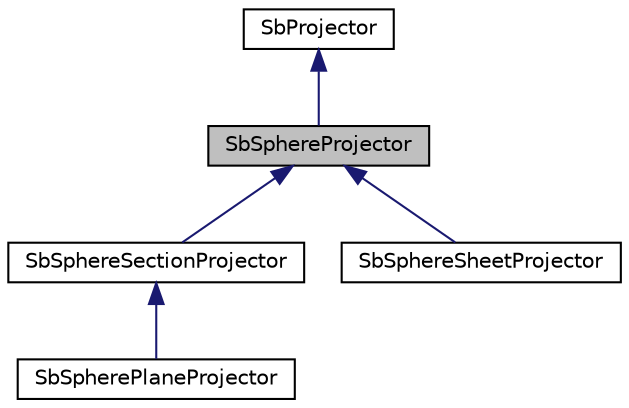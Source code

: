 digraph "SbSphereProjector"
{
 // LATEX_PDF_SIZE
  edge [fontname="Helvetica",fontsize="10",labelfontname="Helvetica",labelfontsize="10"];
  node [fontname="Helvetica",fontsize="10",shape=record];
  Node1 [label="SbSphereProjector",height=0.2,width=0.4,color="black", fillcolor="grey75", style="filled", fontcolor="black",tooltip="The SbSphereProjector class is the abstract base class for mapping to spherical surfaces."];
  Node2 -> Node1 [dir="back",color="midnightblue",fontsize="10",style="solid",fontname="Helvetica"];
  Node2 [label="SbProjector",height=0.2,width=0.4,color="black", fillcolor="white", style="filled",URL="$classSbProjector.html",tooltip="The SbProjector class is the abstract base projector class."];
  Node1 -> Node3 [dir="back",color="midnightblue",fontsize="10",style="solid",fontname="Helvetica"];
  Node3 [label="SbSphereSectionProjector",height=0.2,width=0.4,color="black", fillcolor="white", style="filled",URL="$classSbSphereSectionProjector.html",tooltip="The SbSphereSectionProjector projects 2D points to a sliced sphere."];
  Node3 -> Node4 [dir="back",color="midnightblue",fontsize="10",style="solid",fontname="Helvetica"];
  Node4 [label="SbSpherePlaneProjector",height=0.2,width=0.4,color="black", fillcolor="white", style="filled",URL="$classSbSpherePlaneProjector.html",tooltip="The SbSpherePlaneProjector class projects 2D points to a half-sphere and a plane."];
  Node1 -> Node5 [dir="back",color="midnightblue",fontsize="10",style="solid",fontname="Helvetica"];
  Node5 [label="SbSphereSheetProjector",height=0.2,width=0.4,color="black", fillcolor="white", style="filled",URL="$classSbSphereSheetProjector.html",tooltip="The SbSphereSheetProjector class projects 2D points to 3D points on a sheet covering a spherical shap..."];
}
